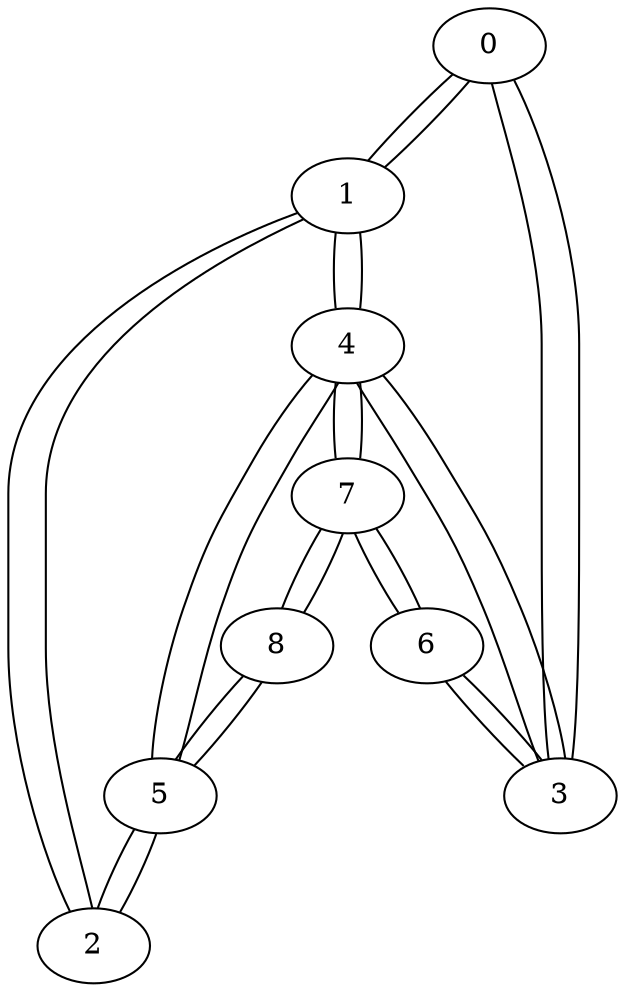 

graph {

    0
    1
    2
    3
    4
    5
    6
    7
    8

    0 -- 1
    0 -- 3

    1 -- 0
    1 -- 2
    1 -- 4

    2 -- 1
    2 -- 5

    3 -- 0
    3 -- 4
    3 -- 6

    4 -- 3
    4 -- 5
    4 -- 1 
    4 -- 7

    5 -- 4
    5 -- 2
    5 -- 8

    6 -- 3
    6 -- 7

    7 -- 8
    7 -- 6
    7 -- 4

    8 -- 7
    8 -- 5

}